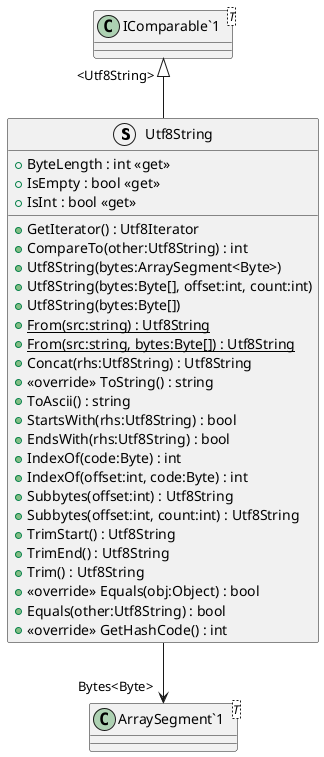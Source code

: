 @startuml
struct Utf8String {
    + ByteLength : int <<get>>
    + GetIterator() : Utf8Iterator
    + CompareTo(other:Utf8String) : int
    + Utf8String(bytes:ArraySegment<Byte>)
    + Utf8String(bytes:Byte[], offset:int, count:int)
    + Utf8String(bytes:Byte[])
    + {static} From(src:string) : Utf8String
    + {static} From(src:string, bytes:Byte[]) : Utf8String
    + Concat(rhs:Utf8String) : Utf8String
    + <<override>> ToString() : string
    + ToAscii() : string
    + IsEmpty : bool <<get>>
    + StartsWith(rhs:Utf8String) : bool
    + EndsWith(rhs:Utf8String) : bool
    + IndexOf(code:Byte) : int
    + IndexOf(offset:int, code:Byte) : int
    + Subbytes(offset:int) : Utf8String
    + Subbytes(offset:int, count:int) : Utf8String
    + TrimStart() : Utf8String
    + TrimEnd() : Utf8String
    + Trim() : Utf8String
    + <<override>> Equals(obj:Object) : bool
    + Equals(other:Utf8String) : bool
    + <<override>> GetHashCode() : int
    + IsInt : bool <<get>>
}
class "IComparable`1"<T> {
}
class "ArraySegment`1"<T> {
}
"IComparable`1" "<Utf8String>" <|-- Utf8String
Utf8String --> "Bytes<Byte>" "ArraySegment`1"
@enduml
